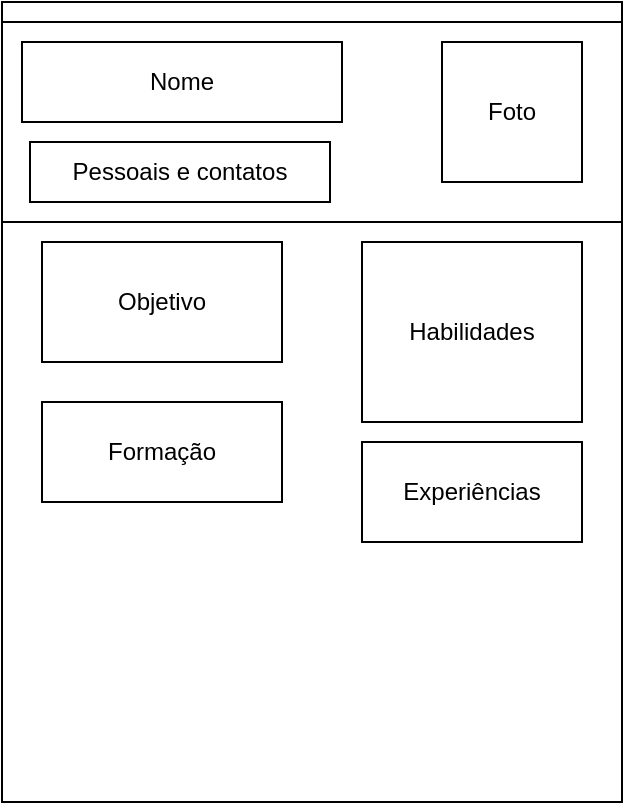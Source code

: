 <mxfile version="24.0.4" type="device">
  <diagram name="Página-1" id="B5NobC30JSyZZSdFmP5K">
    <mxGraphModel dx="607" dy="324" grid="1" gridSize="10" guides="1" tooltips="1" connect="1" arrows="1" fold="1" page="1" pageScale="1" pageWidth="827" pageHeight="1169" math="0" shadow="0">
      <root>
        <mxCell id="0" />
        <mxCell id="1" parent="0" />
        <mxCell id="niJRjiPf5OT5wfuOegLW-2" value="" style="rounded=0;whiteSpace=wrap;html=1;" vertex="1" parent="1">
          <mxGeometry x="250" y="40" width="310" height="400" as="geometry" />
        </mxCell>
        <mxCell id="niJRjiPf5OT5wfuOegLW-7" value="" style="rounded=0;whiteSpace=wrap;html=1;" vertex="1" parent="1">
          <mxGeometry x="250" y="50" width="310" height="100" as="geometry" />
        </mxCell>
        <mxCell id="niJRjiPf5OT5wfuOegLW-10" value="Foto" style="whiteSpace=wrap;html=1;aspect=fixed;" vertex="1" parent="1">
          <mxGeometry x="470" y="60" width="70" height="70" as="geometry" />
        </mxCell>
        <mxCell id="niJRjiPf5OT5wfuOegLW-12" value="Objetivo" style="rounded=0;whiteSpace=wrap;html=1;" vertex="1" parent="1">
          <mxGeometry x="270" y="160" width="120" height="60" as="geometry" />
        </mxCell>
        <mxCell id="niJRjiPf5OT5wfuOegLW-13" value="Habilidades" style="rounded=0;whiteSpace=wrap;html=1;" vertex="1" parent="1">
          <mxGeometry x="430" y="160" width="110" height="90" as="geometry" />
        </mxCell>
        <mxCell id="niJRjiPf5OT5wfuOegLW-14" value="Experiências" style="rounded=0;whiteSpace=wrap;html=1;" vertex="1" parent="1">
          <mxGeometry x="430" y="260" width="110" height="50" as="geometry" />
        </mxCell>
        <mxCell id="niJRjiPf5OT5wfuOegLW-16" value="Formação" style="rounded=0;whiteSpace=wrap;html=1;" vertex="1" parent="1">
          <mxGeometry x="270" y="240" width="120" height="50" as="geometry" />
        </mxCell>
        <mxCell id="niJRjiPf5OT5wfuOegLW-17" value="Nome" style="rounded=0;whiteSpace=wrap;html=1;" vertex="1" parent="1">
          <mxGeometry x="260" y="60" width="160" height="40" as="geometry" />
        </mxCell>
        <mxCell id="niJRjiPf5OT5wfuOegLW-18" value="Pessoais e contatos" style="rounded=0;whiteSpace=wrap;html=1;" vertex="1" parent="1">
          <mxGeometry x="264" y="110" width="150" height="30" as="geometry" />
        </mxCell>
      </root>
    </mxGraphModel>
  </diagram>
</mxfile>

